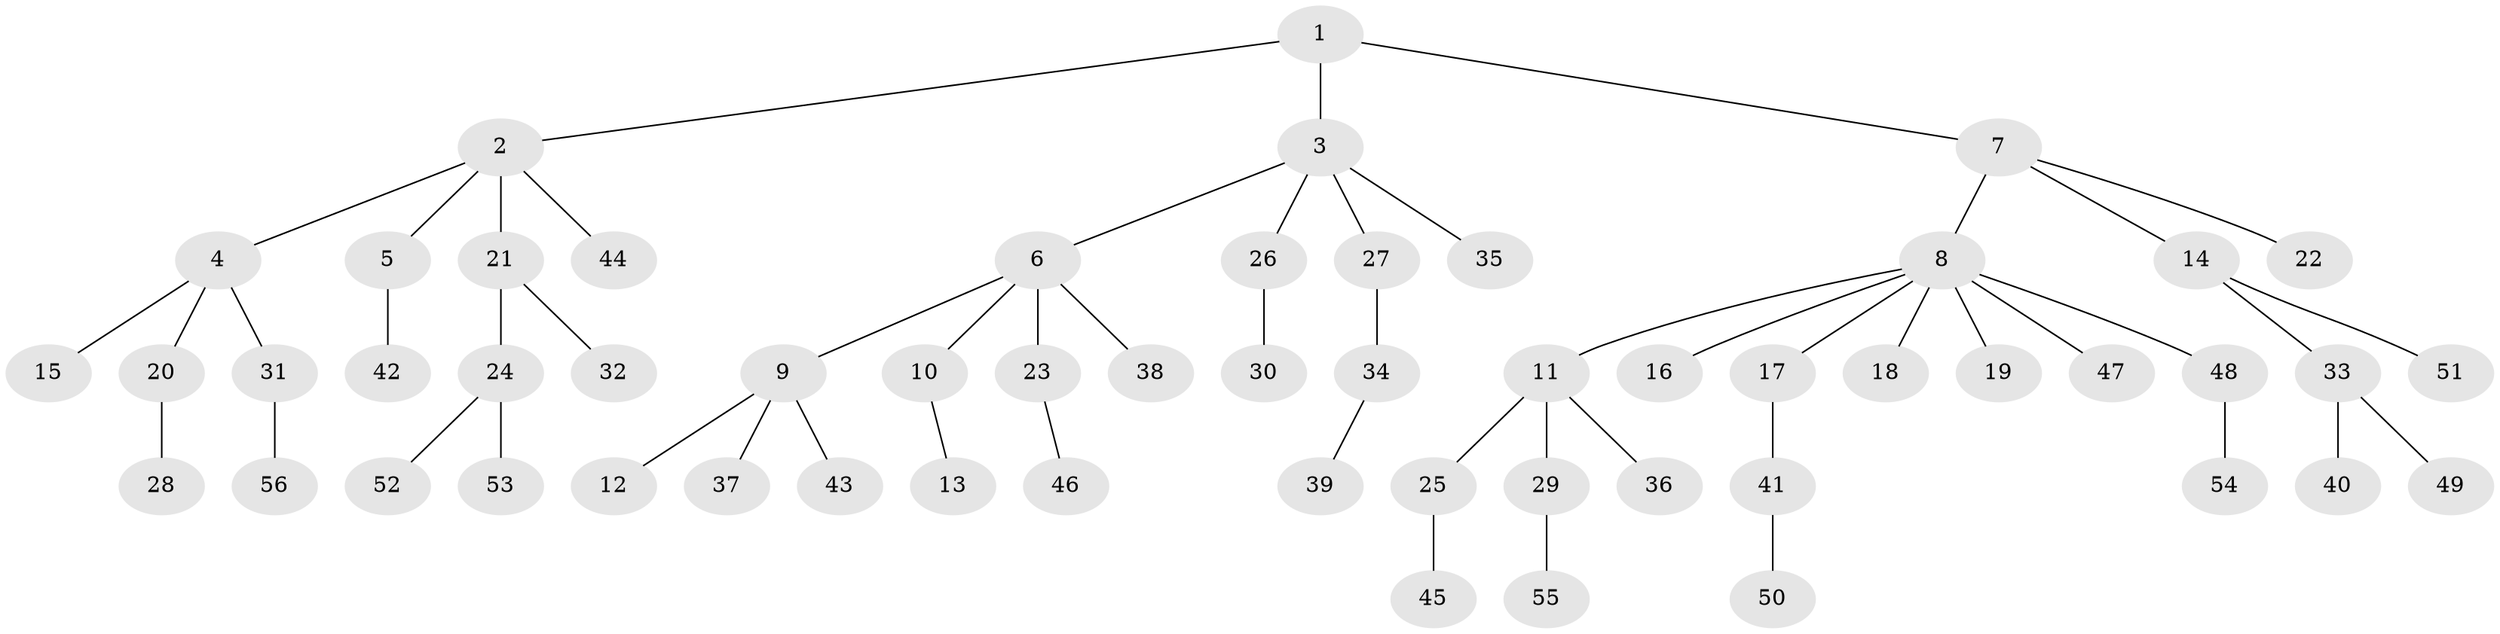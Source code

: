 // coarse degree distribution, {4: 0.058823529411764705, 3: 0.11764705882352941, 1: 0.5294117647058824, 2: 0.23529411764705882, 5: 0.058823529411764705}
// Generated by graph-tools (version 1.1) at 2025/37/03/04/25 23:37:25]
// undirected, 56 vertices, 55 edges
graph export_dot {
  node [color=gray90,style=filled];
  1;
  2;
  3;
  4;
  5;
  6;
  7;
  8;
  9;
  10;
  11;
  12;
  13;
  14;
  15;
  16;
  17;
  18;
  19;
  20;
  21;
  22;
  23;
  24;
  25;
  26;
  27;
  28;
  29;
  30;
  31;
  32;
  33;
  34;
  35;
  36;
  37;
  38;
  39;
  40;
  41;
  42;
  43;
  44;
  45;
  46;
  47;
  48;
  49;
  50;
  51;
  52;
  53;
  54;
  55;
  56;
  1 -- 2;
  1 -- 3;
  1 -- 7;
  2 -- 4;
  2 -- 5;
  2 -- 21;
  2 -- 44;
  3 -- 6;
  3 -- 26;
  3 -- 27;
  3 -- 35;
  4 -- 15;
  4 -- 20;
  4 -- 31;
  5 -- 42;
  6 -- 9;
  6 -- 10;
  6 -- 23;
  6 -- 38;
  7 -- 8;
  7 -- 14;
  7 -- 22;
  8 -- 11;
  8 -- 16;
  8 -- 17;
  8 -- 18;
  8 -- 19;
  8 -- 47;
  8 -- 48;
  9 -- 12;
  9 -- 37;
  9 -- 43;
  10 -- 13;
  11 -- 25;
  11 -- 29;
  11 -- 36;
  14 -- 33;
  14 -- 51;
  17 -- 41;
  20 -- 28;
  21 -- 24;
  21 -- 32;
  23 -- 46;
  24 -- 52;
  24 -- 53;
  25 -- 45;
  26 -- 30;
  27 -- 34;
  29 -- 55;
  31 -- 56;
  33 -- 40;
  33 -- 49;
  34 -- 39;
  41 -- 50;
  48 -- 54;
}
